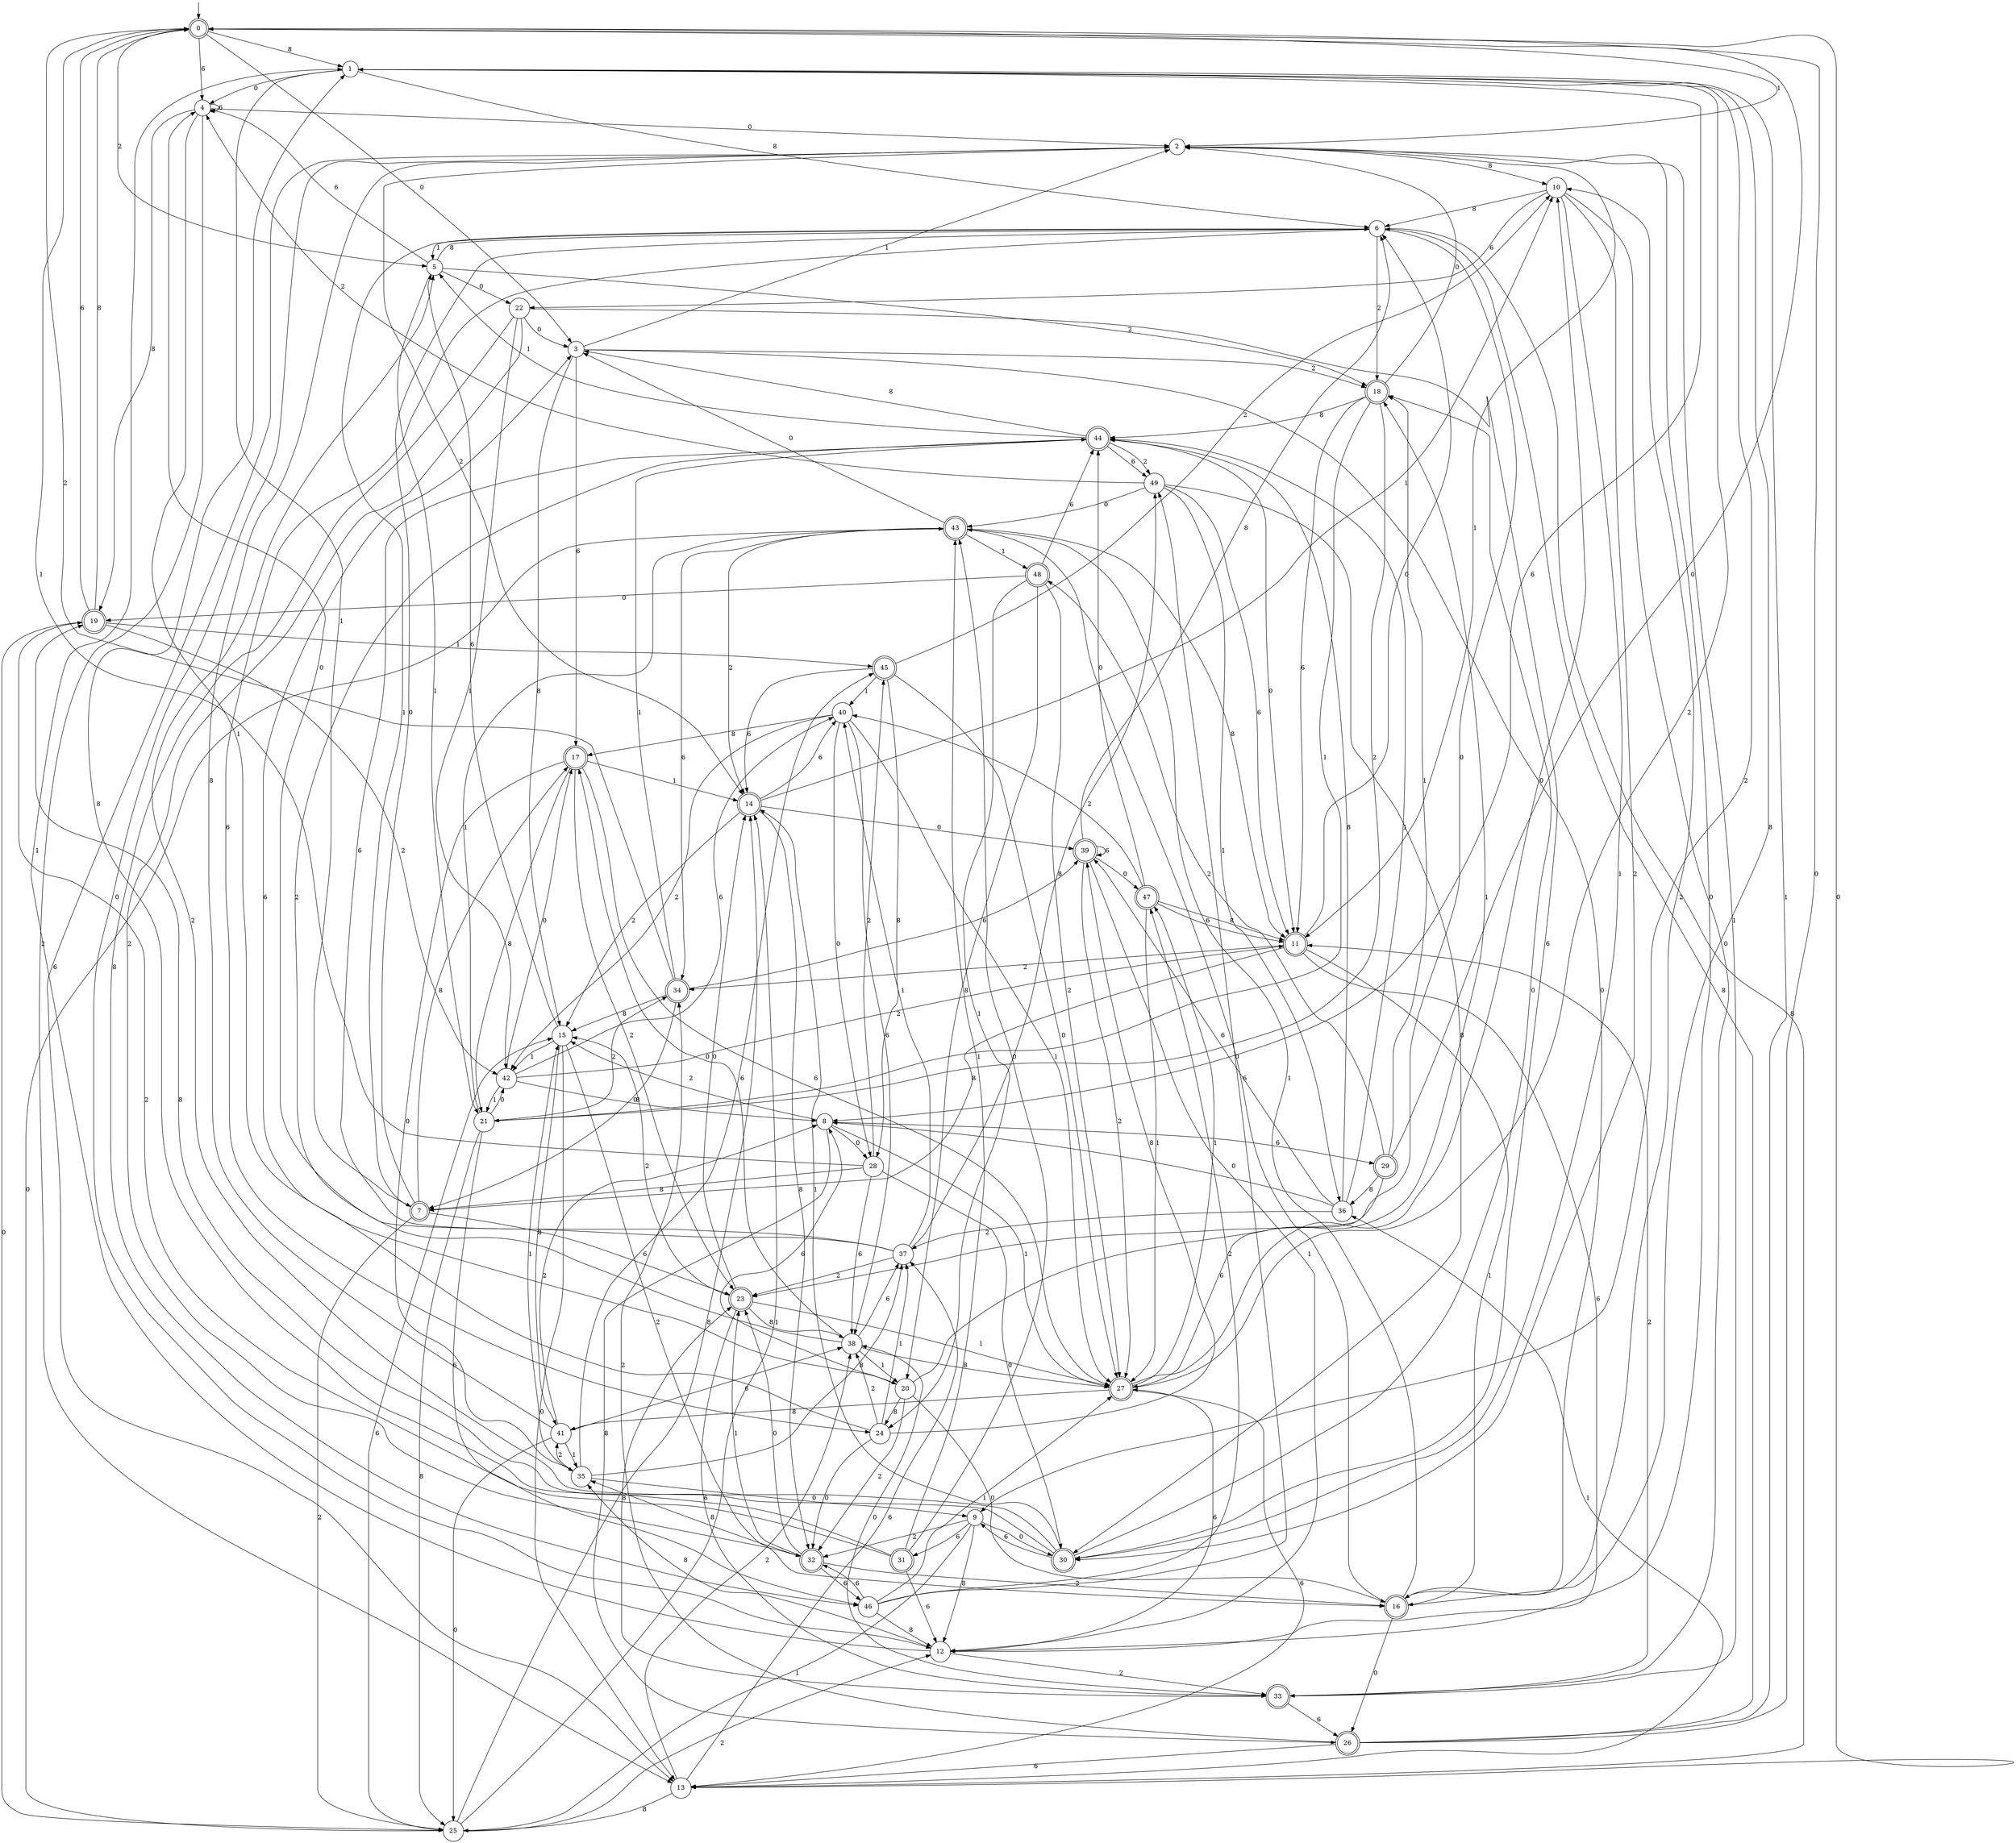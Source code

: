 digraph g {

	s0 [shape="doublecircle" label="0"];
	s1 [shape="circle" label="1"];
	s2 [shape="circle" label="2"];
	s3 [shape="circle" label="3"];
	s4 [shape="circle" label="4"];
	s5 [shape="circle" label="5"];
	s6 [shape="circle" label="6"];
	s7 [shape="doublecircle" label="7"];
	s8 [shape="circle" label="8"];
	s9 [shape="circle" label="9"];
	s10 [shape="circle" label="10"];
	s11 [shape="doublecircle" label="11"];
	s12 [shape="circle" label="12"];
	s13 [shape="circle" label="13"];
	s14 [shape="doublecircle" label="14"];
	s15 [shape="circle" label="15"];
	s16 [shape="doublecircle" label="16"];
	s17 [shape="doublecircle" label="17"];
	s18 [shape="doublecircle" label="18"];
	s19 [shape="doublecircle" label="19"];
	s20 [shape="circle" label="20"];
	s21 [shape="circle" label="21"];
	s22 [shape="circle" label="22"];
	s23 [shape="doublecircle" label="23"];
	s24 [shape="circle" label="24"];
	s25 [shape="circle" label="25"];
	s26 [shape="doublecircle" label="26"];
	s27 [shape="doublecircle" label="27"];
	s28 [shape="circle" label="28"];
	s29 [shape="doublecircle" label="29"];
	s30 [shape="doublecircle" label="30"];
	s31 [shape="doublecircle" label="31"];
	s32 [shape="doublecircle" label="32"];
	s33 [shape="doublecircle" label="33"];
	s34 [shape="doublecircle" label="34"];
	s35 [shape="circle" label="35"];
	s36 [shape="circle" label="36"];
	s37 [shape="circle" label="37"];
	s38 [shape="circle" label="38"];
	s39 [shape="doublecircle" label="39"];
	s40 [shape="circle" label="40"];
	s41 [shape="circle" label="41"];
	s42 [shape="circle" label="42"];
	s43 [shape="doublecircle" label="43"];
	s44 [shape="doublecircle" label="44"];
	s45 [shape="doublecircle" label="45"];
	s46 [shape="circle" label="46"];
	s47 [shape="doublecircle" label="47"];
	s48 [shape="doublecircle" label="48"];
	s49 [shape="circle" label="49"];
	s0 -> s1 [label="8"];
	s0 -> s2 [label="1"];
	s0 -> s3 [label="0"];
	s0 -> s4 [label="6"];
	s0 -> s5 [label="2"];
	s1 -> s6 [label="8"];
	s1 -> s7 [label="1"];
	s1 -> s4 [label="0"];
	s1 -> s8 [label="6"];
	s1 -> s9 [label="2"];
	s2 -> s10 [label="8"];
	s2 -> s11 [label="1"];
	s2 -> s12 [label="0"];
	s2 -> s13 [label="6"];
	s2 -> s14 [label="2"];
	s3 -> s15 [label="8"];
	s3 -> s2 [label="1"];
	s3 -> s16 [label="0"];
	s3 -> s17 [label="6"];
	s3 -> s18 [label="2"];
	s4 -> s19 [label="8"];
	s4 -> s20 [label="1"];
	s4 -> s2 [label="0"];
	s4 -> s4 [label="6"];
	s4 -> s13 [label="2"];
	s5 -> s6 [label="8"];
	s5 -> s21 [label="1"];
	s5 -> s22 [label="0"];
	s5 -> s4 [label="6"];
	s5 -> s18 [label="2"];
	s6 -> s13 [label="8"];
	s6 -> s5 [label="1"];
	s6 -> s23 [label="0"];
	s6 -> s24 [label="6"];
	s6 -> s18 [label="2"];
	s7 -> s17 [label="8"];
	s7 -> s6 [label="1"];
	s7 -> s6 [label="0"];
	s7 -> s23 [label="6"];
	s7 -> s25 [label="2"];
	s8 -> s26 [label="8"];
	s8 -> s27 [label="1"];
	s8 -> s28 [label="0"];
	s8 -> s29 [label="6"];
	s8 -> s15 [label="2"];
	s9 -> s12 [label="8"];
	s9 -> s25 [label="1"];
	s9 -> s30 [label="0"];
	s9 -> s31 [label="6"];
	s9 -> s32 [label="2"];
	s10 -> s6 [label="8"];
	s10 -> s30 [label="1"];
	s10 -> s33 [label="0"];
	s10 -> s22 [label="6"];
	s10 -> s30 [label="2"];
	s11 -> s7 [label="8"];
	s11 -> s16 [label="1"];
	s11 -> s6 [label="0"];
	s11 -> s12 [label="6"];
	s11 -> s34 [label="2"];
	s12 -> s35 [label="8"];
	s12 -> s1 [label="1"];
	s12 -> s2 [label="0"];
	s12 -> s27 [label="6"];
	s12 -> s33 [label="2"];
	s13 -> s25 [label="8"];
	s13 -> s36 [label="1"];
	s13 -> s0 [label="0"];
	s13 -> s37 [label="6"];
	s13 -> s38 [label="2"];
	s14 -> s32 [label="8"];
	s14 -> s10 [label="1"];
	s14 -> s39 [label="0"];
	s14 -> s40 [label="6"];
	s14 -> s15 [label="2"];
	s15 -> s41 [label="8"];
	s15 -> s42 [label="1"];
	s15 -> s13 [label="0"];
	s15 -> s5 [label="6"];
	s15 -> s16 [label="2"];
	s16 -> s1 [label="8"];
	s16 -> s43 [label="1"];
	s16 -> s26 [label="0"];
	s16 -> s43 [label="6"];
	s16 -> s10 [label="2"];
	s17 -> s21 [label="8"];
	s17 -> s14 [label="1"];
	s17 -> s35 [label="0"];
	s17 -> s27 [label="6"];
	s17 -> s23 [label="2"];
	s18 -> s44 [label="8"];
	s18 -> s21 [label="1"];
	s18 -> s2 [label="0"];
	s18 -> s11 [label="6"];
	s18 -> s21 [label="2"];
	s19 -> s0 [label="8"];
	s19 -> s45 [label="1"];
	s19 -> s25 [label="0"];
	s19 -> s0 [label="6"];
	s19 -> s42 [label="2"];
	s20 -> s24 [label="8"];
	s20 -> s18 [label="1"];
	s20 -> s16 [label="0"];
	s20 -> s8 [label="6"];
	s20 -> s32 [label="2"];
	s21 -> s25 [label="8"];
	s21 -> s43 [label="1"];
	s21 -> s42 [label="0"];
	s21 -> s46 [label="6"];
	s21 -> s34 [label="2"];
	s22 -> s46 [label="8"];
	s22 -> s42 [label="1"];
	s22 -> s3 [label="0"];
	s22 -> s30 [label="6"];
	s22 -> s32 [label="2"];
	s23 -> s38 [label="8"];
	s23 -> s27 [label="1"];
	s23 -> s14 [label="0"];
	s23 -> s33 [label="6"];
	s23 -> s15 [label="2"];
	s24 -> s39 [label="8"];
	s24 -> s37 [label="1"];
	s24 -> s32 [label="0"];
	s24 -> s3 [label="6"];
	s24 -> s38 [label="2"];
	s25 -> s14 [label="8"];
	s25 -> s14 [label="1"];
	s25 -> s43 [label="0"];
	s25 -> s15 [label="6"];
	s25 -> s12 [label="2"];
	s26 -> s6 [label="8"];
	s26 -> s1 [label="1"];
	s26 -> s0 [label="0"];
	s26 -> s13 [label="6"];
	s26 -> s34 [label="2"];
	s27 -> s41 [label="8"];
	s27 -> s47 [label="1"];
	s27 -> s10 [label="0"];
	s27 -> s13 [label="6"];
	s27 -> s1 [label="2"];
	s28 -> s7 [label="8"];
	s28 -> s0 [label="1"];
	s28 -> s30 [label="0"];
	s28 -> s38 [label="6"];
	s28 -> s45 [label="2"];
	s29 -> s36 [label="8"];
	s29 -> s18 [label="1"];
	s29 -> s0 [label="0"];
	s29 -> s27 [label="6"];
	s29 -> s48 [label="2"];
	s30 -> s19 [label="8"];
	s30 -> s14 [label="1"];
	s30 -> s18 [label="0"];
	s30 -> s9 [label="6"];
	s30 -> s5 [label="2"];
	s31 -> s1 [label="8"];
	s31 -> s43 [label="1"];
	s31 -> s43 [label="0"];
	s31 -> s12 [label="6"];
	s31 -> s19 [label="2"];
	s32 -> s35 [label="8"];
	s32 -> s23 [label="1"];
	s32 -> s23 [label="0"];
	s32 -> s46 [label="6"];
	s32 -> s16 [label="2"];
	s33 -> s23 [label="8"];
	s33 -> s2 [label="1"];
	s33 -> s38 [label="0"];
	s33 -> s26 [label="6"];
	s33 -> s11 [label="2"];
	s34 -> s15 [label="8"];
	s34 -> s44 [label="1"];
	s34 -> s7 [label="0"];
	s34 -> s39 [label="6"];
	s34 -> s0 [label="2"];
	s35 -> s37 [label="8"];
	s35 -> s15 [label="1"];
	s35 -> s9 [label="0"];
	s35 -> s45 [label="6"];
	s35 -> s41 [label="2"];
	s36 -> s44 [label="8"];
	s36 -> s44 [label="1"];
	s36 -> s8 [label="0"];
	s36 -> s39 [label="6"];
	s36 -> s37 [label="2"];
	s37 -> s49 [label="8"];
	s37 -> s40 [label="1"];
	s37 -> s4 [label="0"];
	s37 -> s44 [label="6"];
	s37 -> s23 [label="2"];
	s38 -> s27 [label="8"];
	s38 -> s20 [label="1"];
	s38 -> s17 [label="0"];
	s38 -> s37 [label="6"];
	s38 -> s44 [label="2"];
	s39 -> s6 [label="8"];
	s39 -> s12 [label="1"];
	s39 -> s47 [label="0"];
	s39 -> s39 [label="6"];
	s39 -> s27 [label="2"];
	s40 -> s17 [label="8"];
	s40 -> s27 [label="1"];
	s40 -> s28 [label="0"];
	s40 -> s38 [label="6"];
	s40 -> s42 [label="2"];
	s41 -> s2 [label="8"];
	s41 -> s35 [label="1"];
	s41 -> s25 [label="0"];
	s41 -> s38 [label="6"];
	s41 -> s8 [label="2"];
	s42 -> s8 [label="8"];
	s42 -> s21 [label="1"];
	s42 -> s17 [label="0"];
	s42 -> s40 [label="6"];
	s42 -> s11 [label="2"];
	s43 -> s11 [label="8"];
	s43 -> s48 [label="1"];
	s43 -> s3 [label="0"];
	s43 -> s34 [label="6"];
	s43 -> s14 [label="2"];
	s44 -> s3 [label="8"];
	s44 -> s5 [label="1"];
	s44 -> s11 [label="0"];
	s44 -> s49 [label="6"];
	s44 -> s49 [label="2"];
	s45 -> s28 [label="8"];
	s45 -> s40 [label="1"];
	s45 -> s27 [label="0"];
	s45 -> s14 [label="6"];
	s45 -> s10 [label="2"];
	s46 -> s12 [label="8"];
	s46 -> s27 [label="1"];
	s46 -> s49 [label="0"];
	s46 -> s32 [label="6"];
	s46 -> s47 [label="2"];
	s47 -> s11 [label="8"];
	s47 -> s27 [label="1"];
	s47 -> s44 [label="0"];
	s47 -> s11 [label="6"];
	s47 -> s40 [label="2"];
	s48 -> s20 [label="8"];
	s48 -> s24 [label="1"];
	s48 -> s19 [label="0"];
	s48 -> s44 [label="6"];
	s48 -> s27 [label="2"];
	s49 -> s30 [label="8"];
	s49 -> s36 [label="1"];
	s49 -> s43 [label="0"];
	s49 -> s11 [label="6"];
	s49 -> s4 [label="2"];

__start0 [label="" shape="none" width="0" height="0"];
__start0 -> s0;

}
